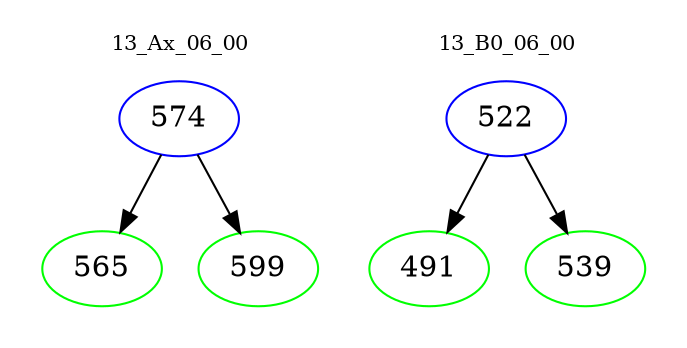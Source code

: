 digraph{
subgraph cluster_0 {
color = white
label = "13_Ax_06_00";
fontsize=10;
T0_574 [label="574", color="blue"]
T0_574 -> T0_565 [color="black"]
T0_565 [label="565", color="green"]
T0_574 -> T0_599 [color="black"]
T0_599 [label="599", color="green"]
}
subgraph cluster_1 {
color = white
label = "13_B0_06_00";
fontsize=10;
T1_522 [label="522", color="blue"]
T1_522 -> T1_491 [color="black"]
T1_491 [label="491", color="green"]
T1_522 -> T1_539 [color="black"]
T1_539 [label="539", color="green"]
}
}
